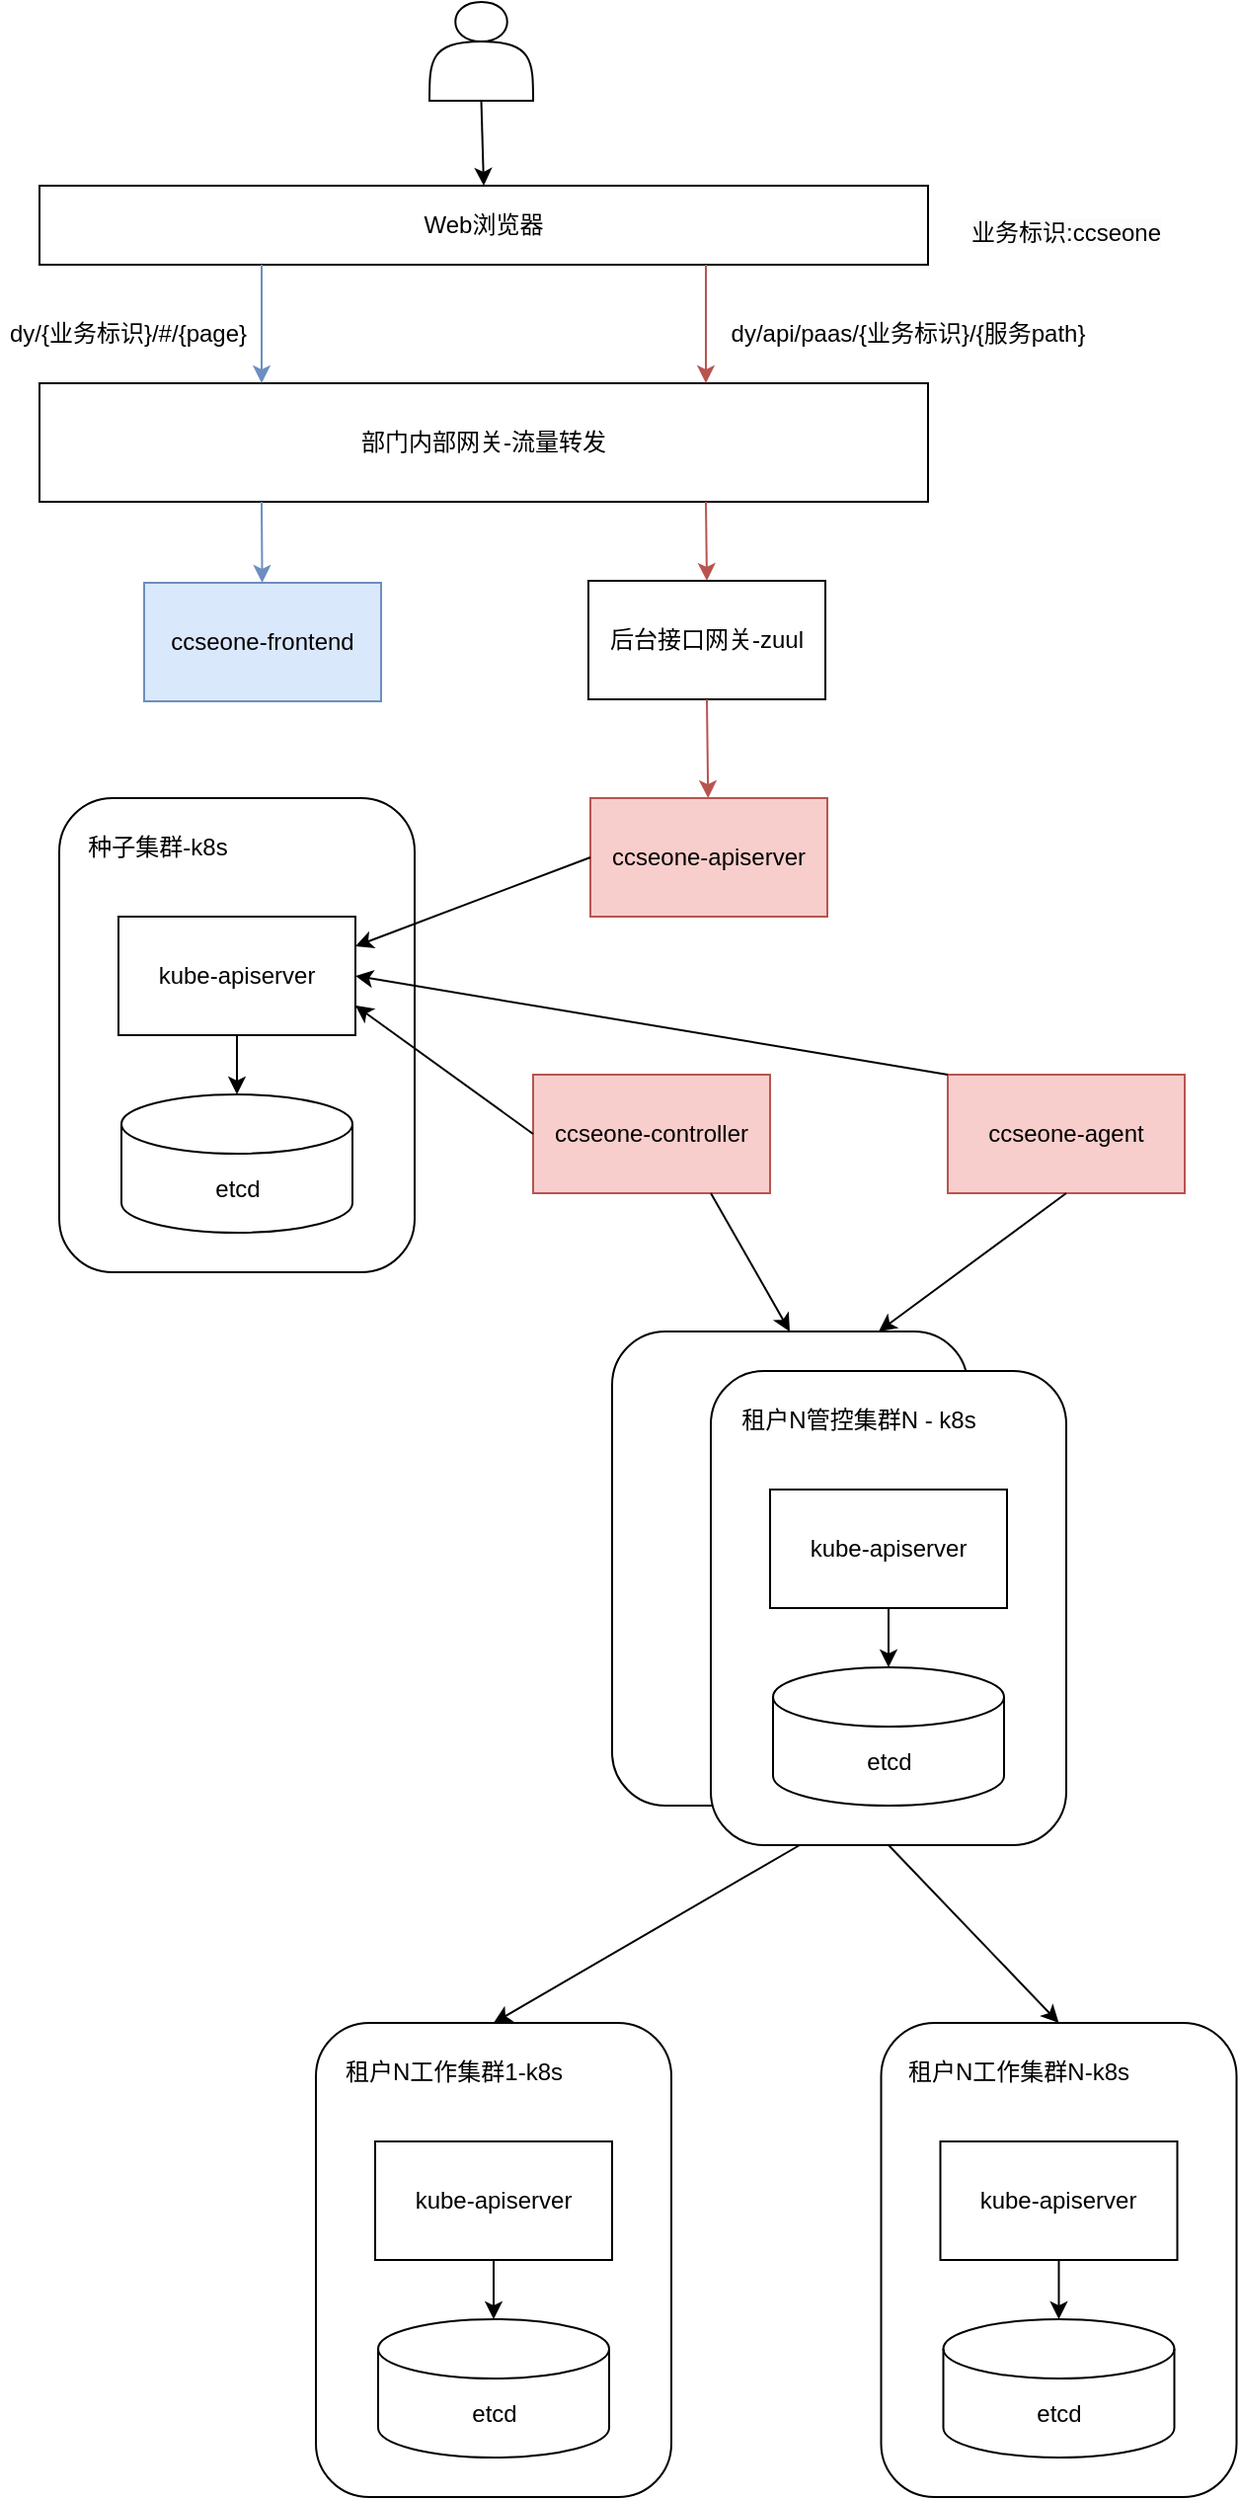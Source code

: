 <mxfile version="21.7.0" type="github">
  <diagram name="第 1 页" id="6mjsTrui0T2yqNCnwQ9Z">
    <mxGraphModel dx="1937" dy="1080" grid="1" gridSize="10" guides="1" tooltips="1" connect="1" arrows="1" fold="1" page="1" pageScale="1" pageWidth="827" pageHeight="1169" math="0" shadow="0">
      <root>
        <mxCell id="0" />
        <mxCell id="1" parent="0" />
        <mxCell id="Aq65J9v7RtVeyPqquBQ7-26" value="" style="rounded=1;whiteSpace=wrap;html=1;" vertex="1" parent="1">
          <mxGeometry x="120" y="433" width="180" height="240" as="geometry" />
        </mxCell>
        <mxCell id="Aq65J9v7RtVeyPqquBQ7-2" value="后台接口网关-zuul" style="rounded=0;whiteSpace=wrap;html=1;" vertex="1" parent="1">
          <mxGeometry x="388" y="323" width="120" height="60" as="geometry" />
        </mxCell>
        <mxCell id="Aq65J9v7RtVeyPqquBQ7-3" value="Web浏览器" style="rounded=0;whiteSpace=wrap;html=1;" vertex="1" parent="1">
          <mxGeometry x="110" y="123" width="450" height="40" as="geometry" />
        </mxCell>
        <mxCell id="Aq65J9v7RtVeyPqquBQ7-5" value="" style="shape=actor;whiteSpace=wrap;html=1;" vertex="1" parent="1">
          <mxGeometry x="307.5" y="30" width="52.5" height="50" as="geometry" />
        </mxCell>
        <mxCell id="Aq65J9v7RtVeyPqquBQ7-6" value="部门内部网关-流量转发" style="rounded=0;whiteSpace=wrap;html=1;" vertex="1" parent="1">
          <mxGeometry x="110" y="223" width="450" height="60" as="geometry" />
        </mxCell>
        <mxCell id="Aq65J9v7RtVeyPqquBQ7-7" value="" style="endArrow=classic;html=1;rounded=0;exitX=0.25;exitY=1;exitDx=0;exitDy=0;entryX=0.25;entryY=0;entryDx=0;entryDy=0;fillColor=#dae8fc;strokeColor=#6c8ebf;" edge="1" parent="1" source="Aq65J9v7RtVeyPqquBQ7-3" target="Aq65J9v7RtVeyPqquBQ7-6">
          <mxGeometry width="50" height="50" relative="1" as="geometry">
            <mxPoint x="300" y="353" as="sourcePoint" />
            <mxPoint x="350" y="303" as="targetPoint" />
          </mxGeometry>
        </mxCell>
        <mxCell id="Aq65J9v7RtVeyPqquBQ7-8" value="" style="endArrow=classic;html=1;rounded=0;exitX=0.25;exitY=1;exitDx=0;exitDy=0;fillColor=#dae8fc;strokeColor=#6c8ebf;" edge="1" parent="1" source="Aq65J9v7RtVeyPqquBQ7-6" target="Aq65J9v7RtVeyPqquBQ7-9">
          <mxGeometry width="50" height="50" relative="1" as="geometry">
            <mxPoint x="360" y="403" as="sourcePoint" />
            <mxPoint x="220" y="333" as="targetPoint" />
          </mxGeometry>
        </mxCell>
        <mxCell id="Aq65J9v7RtVeyPqquBQ7-9" value="ccseone-frontend" style="rounded=0;whiteSpace=wrap;html=1;fillColor=#dae8fc;strokeColor=#6c8ebf;" vertex="1" parent="1">
          <mxGeometry x="163" y="324" width="120" height="60" as="geometry" />
        </mxCell>
        <mxCell id="Aq65J9v7RtVeyPqquBQ7-11" value="dy/{业务标识}/#/{page}" style="text;html=1;strokeColor=none;fillColor=none;align=center;verticalAlign=middle;whiteSpace=wrap;rounded=0;" vertex="1" parent="1">
          <mxGeometry x="90" y="183" width="130" height="30" as="geometry" />
        </mxCell>
        <mxCell id="Aq65J9v7RtVeyPqquBQ7-12" value="" style="endArrow=classic;html=1;rounded=0;exitX=0.75;exitY=1;exitDx=0;exitDy=0;entryX=0.75;entryY=0;entryDx=0;entryDy=0;fillColor=#f8cecc;strokeColor=#b85450;" edge="1" parent="1" source="Aq65J9v7RtVeyPqquBQ7-3" target="Aq65J9v7RtVeyPqquBQ7-6">
          <mxGeometry width="50" height="50" relative="1" as="geometry">
            <mxPoint x="360" y="453" as="sourcePoint" />
            <mxPoint x="410" y="403" as="targetPoint" />
          </mxGeometry>
        </mxCell>
        <mxCell id="Aq65J9v7RtVeyPqquBQ7-13" value="" style="endArrow=classic;html=1;rounded=0;exitX=0.75;exitY=1;exitDx=0;exitDy=0;entryX=0.5;entryY=0;entryDx=0;entryDy=0;fillColor=#f8cecc;strokeColor=#b85450;" edge="1" parent="1" source="Aq65J9v7RtVeyPqquBQ7-6" target="Aq65J9v7RtVeyPqquBQ7-2">
          <mxGeometry width="50" height="50" relative="1" as="geometry">
            <mxPoint x="500" y="463" as="sourcePoint" />
            <mxPoint x="550" y="413" as="targetPoint" />
          </mxGeometry>
        </mxCell>
        <mxCell id="Aq65J9v7RtVeyPqquBQ7-14" value="dy/api/paas/{业务标识}/{服务path}" style="text;html=1;strokeColor=none;fillColor=none;align=center;verticalAlign=middle;whiteSpace=wrap;rounded=0;" vertex="1" parent="1">
          <mxGeometry x="450" y="183" width="200" height="30" as="geometry" />
        </mxCell>
        <mxCell id="Aq65J9v7RtVeyPqquBQ7-15" value="&lt;span style=&quot;color: rgb(0, 0, 0); font-family: Helvetica; font-size: 12px; font-style: normal; font-variant-ligatures: normal; font-variant-caps: normal; font-weight: 400; letter-spacing: normal; orphans: 2; text-align: center; text-indent: 0px; text-transform: none; widows: 2; word-spacing: 0px; -webkit-text-stroke-width: 0px; background-color: rgb(251, 251, 251); text-decoration-thickness: initial; text-decoration-style: initial; text-decoration-color: initial; float: none; display: inline !important;&quot;&gt;业务标识:ccseone&lt;/span&gt;" style="text;whiteSpace=wrap;html=1;" vertex="1" parent="1">
          <mxGeometry x="580" y="133" width="115" height="30" as="geometry" />
        </mxCell>
        <mxCell id="Aq65J9v7RtVeyPqquBQ7-16" value="ccseone-apiserver" style="rounded=0;whiteSpace=wrap;html=1;fillColor=#f8cecc;strokeColor=#b85450;" vertex="1" parent="1">
          <mxGeometry x="389" y="433" width="120" height="60" as="geometry" />
        </mxCell>
        <mxCell id="Aq65J9v7RtVeyPqquBQ7-17" value="" style="endArrow=classic;html=1;rounded=0;exitX=0.5;exitY=1;exitDx=0;exitDy=0;fillColor=#f8cecc;strokeColor=#b85450;" edge="1" parent="1" source="Aq65J9v7RtVeyPqquBQ7-2" target="Aq65J9v7RtVeyPqquBQ7-16">
          <mxGeometry width="50" height="50" relative="1" as="geometry">
            <mxPoint x="570" y="603" as="sourcePoint" />
            <mxPoint x="620" y="553" as="targetPoint" />
          </mxGeometry>
        </mxCell>
        <mxCell id="Aq65J9v7RtVeyPqquBQ7-20" value="kube-apiserver" style="rounded=0;whiteSpace=wrap;html=1;" vertex="1" parent="1">
          <mxGeometry x="150" y="493" width="120" height="60" as="geometry" />
        </mxCell>
        <mxCell id="Aq65J9v7RtVeyPqquBQ7-23" value="etcd" style="shape=cylinder3;whiteSpace=wrap;html=1;boundedLbl=1;backgroundOutline=1;size=15;" vertex="1" parent="1">
          <mxGeometry x="151.5" y="583" width="117" height="70" as="geometry" />
        </mxCell>
        <mxCell id="Aq65J9v7RtVeyPqquBQ7-24" value="" style="endArrow=classic;html=1;rounded=0;exitX=0.5;exitY=1;exitDx=0;exitDy=0;" edge="1" parent="1" source="Aq65J9v7RtVeyPqquBQ7-20" target="Aq65J9v7RtVeyPqquBQ7-23">
          <mxGeometry width="50" height="50" relative="1" as="geometry">
            <mxPoint x="380" y="693" as="sourcePoint" />
            <mxPoint x="430" y="643" as="targetPoint" />
          </mxGeometry>
        </mxCell>
        <mxCell id="Aq65J9v7RtVeyPqquBQ7-27" value="种子集群-k8s" style="text;html=1;strokeColor=none;fillColor=none;align=center;verticalAlign=middle;whiteSpace=wrap;rounded=0;" vertex="1" parent="1">
          <mxGeometry x="130" y="443" width="80" height="30" as="geometry" />
        </mxCell>
        <mxCell id="Aq65J9v7RtVeyPqquBQ7-28" value="" style="endArrow=classic;html=1;rounded=0;exitX=0;exitY=0.5;exitDx=0;exitDy=0;entryX=1;entryY=0.25;entryDx=0;entryDy=0;" edge="1" parent="1" source="Aq65J9v7RtVeyPqquBQ7-16" target="Aq65J9v7RtVeyPqquBQ7-20">
          <mxGeometry width="50" height="50" relative="1" as="geometry">
            <mxPoint x="410" y="713" as="sourcePoint" />
            <mxPoint x="460" y="663" as="targetPoint" />
          </mxGeometry>
        </mxCell>
        <mxCell id="Aq65J9v7RtVeyPqquBQ7-29" value="ccseone-controller" style="rounded=0;whiteSpace=wrap;html=1;fillColor=#f8cecc;strokeColor=#b85450;" vertex="1" parent="1">
          <mxGeometry x="360" y="573" width="120" height="60" as="geometry" />
        </mxCell>
        <mxCell id="Aq65J9v7RtVeyPqquBQ7-30" value="ccseone-agent" style="rounded=0;whiteSpace=wrap;html=1;fillColor=#f8cecc;strokeColor=#b85450;" vertex="1" parent="1">
          <mxGeometry x="570" y="573" width="120" height="60" as="geometry" />
        </mxCell>
        <mxCell id="Aq65J9v7RtVeyPqquBQ7-31" value="" style="endArrow=classic;html=1;rounded=0;exitX=0;exitY=0.5;exitDx=0;exitDy=0;entryX=1;entryY=0.75;entryDx=0;entryDy=0;" edge="1" parent="1" source="Aq65J9v7RtVeyPqquBQ7-29" target="Aq65J9v7RtVeyPqquBQ7-20">
          <mxGeometry width="50" height="50" relative="1" as="geometry">
            <mxPoint x="460" y="803" as="sourcePoint" />
            <mxPoint x="510" y="753" as="targetPoint" />
          </mxGeometry>
        </mxCell>
        <mxCell id="Aq65J9v7RtVeyPqquBQ7-32" value="" style="endArrow=classic;html=1;rounded=0;entryX=1;entryY=0.5;entryDx=0;entryDy=0;exitX=0;exitY=0;exitDx=0;exitDy=0;" edge="1" parent="1" source="Aq65J9v7RtVeyPqquBQ7-30" target="Aq65J9v7RtVeyPqquBQ7-20">
          <mxGeometry width="50" height="50" relative="1" as="geometry">
            <mxPoint x="670" y="773" as="sourcePoint" />
            <mxPoint x="720" y="723" as="targetPoint" />
          </mxGeometry>
        </mxCell>
        <mxCell id="Aq65J9v7RtVeyPqquBQ7-43" value="" style="endArrow=classic;html=1;rounded=0;exitX=0.75;exitY=1;exitDx=0;exitDy=0;entryX=0.5;entryY=0;entryDx=0;entryDy=0;" edge="1" parent="1" source="Aq65J9v7RtVeyPqquBQ7-29" target="Aq65J9v7RtVeyPqquBQ7-41">
          <mxGeometry width="50" height="50" relative="1" as="geometry">
            <mxPoint x="670" y="973" as="sourcePoint" />
            <mxPoint x="720" y="923" as="targetPoint" />
          </mxGeometry>
        </mxCell>
        <mxCell id="Aq65J9v7RtVeyPqquBQ7-44" value="" style="endArrow=classic;html=1;rounded=0;exitX=0.5;exitY=1;exitDx=0;exitDy=0;entryX=0.75;entryY=0;entryDx=0;entryDy=0;" edge="1" parent="1" source="Aq65J9v7RtVeyPqquBQ7-30" target="Aq65J9v7RtVeyPqquBQ7-41">
          <mxGeometry width="50" height="50" relative="1" as="geometry">
            <mxPoint x="690" y="853" as="sourcePoint" />
            <mxPoint x="740" y="803" as="targetPoint" />
          </mxGeometry>
        </mxCell>
        <mxCell id="Aq65J9v7RtVeyPqquBQ7-55" value="" style="endArrow=classic;html=1;rounded=0;exitX=0.5;exitY=1;exitDx=0;exitDy=0;entryX=0.5;entryY=0;entryDx=0;entryDy=0;" edge="1" parent="1" source="Aq65J9v7RtVeyPqquBQ7-5" target="Aq65J9v7RtVeyPqquBQ7-3">
          <mxGeometry width="50" height="50" relative="1" as="geometry">
            <mxPoint x="950" y="123" as="sourcePoint" />
            <mxPoint x="1000" y="73" as="targetPoint" />
          </mxGeometry>
        </mxCell>
        <mxCell id="Aq65J9v7RtVeyPqquBQ7-56" value="" style="endArrow=classic;html=1;rounded=0;exitX=0.25;exitY=1;exitDx=0;exitDy=0;entryX=0.5;entryY=0;entryDx=0;entryDy=0;" edge="1" parent="1" source="Aq65J9v7RtVeyPqquBQ7-35" target="Aq65J9v7RtVeyPqquBQ7-45">
          <mxGeometry width="50" height="50" relative="1" as="geometry">
            <mxPoint x="540" y="1423" as="sourcePoint" />
            <mxPoint x="590" y="1373" as="targetPoint" />
          </mxGeometry>
        </mxCell>
        <mxCell id="Aq65J9v7RtVeyPqquBQ7-57" value="" style="endArrow=classic;html=1;rounded=0;exitX=0.5;exitY=1;exitDx=0;exitDy=0;entryX=0.5;entryY=0;entryDx=0;entryDy=0;" edge="1" parent="1" source="Aq65J9v7RtVeyPqquBQ7-35" target="Aq65J9v7RtVeyPqquBQ7-50">
          <mxGeometry width="50" height="50" relative="1" as="geometry">
            <mxPoint x="530" y="1423" as="sourcePoint" />
            <mxPoint x="580" y="1373" as="targetPoint" />
          </mxGeometry>
        </mxCell>
        <mxCell id="Aq65J9v7RtVeyPqquBQ7-58" value="" style="group" vertex="1" connectable="0" parent="1">
          <mxGeometry x="536.25" y="1053" width="180" height="240" as="geometry" />
        </mxCell>
        <mxCell id="Aq65J9v7RtVeyPqquBQ7-50" value="" style="rounded=1;whiteSpace=wrap;html=1;" vertex="1" parent="Aq65J9v7RtVeyPqquBQ7-58">
          <mxGeometry width="180" height="240" as="geometry" />
        </mxCell>
        <mxCell id="Aq65J9v7RtVeyPqquBQ7-51" value="kube-apiserver" style="rounded=0;whiteSpace=wrap;html=1;" vertex="1" parent="Aq65J9v7RtVeyPqquBQ7-58">
          <mxGeometry x="30" y="60" width="120" height="60" as="geometry" />
        </mxCell>
        <mxCell id="Aq65J9v7RtVeyPqquBQ7-52" value="etcd" style="shape=cylinder3;whiteSpace=wrap;html=1;boundedLbl=1;backgroundOutline=1;size=15;" vertex="1" parent="Aq65J9v7RtVeyPqquBQ7-58">
          <mxGeometry x="31.5" y="150" width="117" height="70" as="geometry" />
        </mxCell>
        <mxCell id="Aq65J9v7RtVeyPqquBQ7-53" value="" style="endArrow=classic;html=1;rounded=0;exitX=0.5;exitY=1;exitDx=0;exitDy=0;" edge="1" source="Aq65J9v7RtVeyPqquBQ7-51" target="Aq65J9v7RtVeyPqquBQ7-52" parent="Aq65J9v7RtVeyPqquBQ7-58">
          <mxGeometry width="50" height="50" relative="1" as="geometry">
            <mxPoint x="260" y="260" as="sourcePoint" />
            <mxPoint x="310" y="210" as="targetPoint" />
          </mxGeometry>
        </mxCell>
        <mxCell id="Aq65J9v7RtVeyPqquBQ7-54" value="租户N工作集群N-k8s" style="text;html=1;strokeColor=none;fillColor=none;align=center;verticalAlign=middle;whiteSpace=wrap;rounded=0;" vertex="1" parent="Aq65J9v7RtVeyPqquBQ7-58">
          <mxGeometry x="10" y="10" width="120" height="30" as="geometry" />
        </mxCell>
        <mxCell id="Aq65J9v7RtVeyPqquBQ7-59" value="" style="group" vertex="1" connectable="0" parent="1">
          <mxGeometry x="250" y="1053" width="180" height="240" as="geometry" />
        </mxCell>
        <mxCell id="Aq65J9v7RtVeyPqquBQ7-45" value="" style="rounded=1;whiteSpace=wrap;html=1;" vertex="1" parent="Aq65J9v7RtVeyPqquBQ7-59">
          <mxGeometry width="180" height="240" as="geometry" />
        </mxCell>
        <mxCell id="Aq65J9v7RtVeyPqquBQ7-46" value="kube-apiserver" style="rounded=0;whiteSpace=wrap;html=1;" vertex="1" parent="Aq65J9v7RtVeyPqquBQ7-59">
          <mxGeometry x="30" y="60" width="120" height="60" as="geometry" />
        </mxCell>
        <mxCell id="Aq65J9v7RtVeyPqquBQ7-47" value="etcd" style="shape=cylinder3;whiteSpace=wrap;html=1;boundedLbl=1;backgroundOutline=1;size=15;" vertex="1" parent="Aq65J9v7RtVeyPqquBQ7-59">
          <mxGeometry x="31.5" y="150" width="117" height="70" as="geometry" />
        </mxCell>
        <mxCell id="Aq65J9v7RtVeyPqquBQ7-48" value="" style="endArrow=classic;html=1;rounded=0;exitX=0.5;exitY=1;exitDx=0;exitDy=0;" edge="1" source="Aq65J9v7RtVeyPqquBQ7-46" target="Aq65J9v7RtVeyPqquBQ7-47" parent="Aq65J9v7RtVeyPqquBQ7-59">
          <mxGeometry width="50" height="50" relative="1" as="geometry">
            <mxPoint x="260" y="260" as="sourcePoint" />
            <mxPoint x="310" y="210" as="targetPoint" />
          </mxGeometry>
        </mxCell>
        <mxCell id="Aq65J9v7RtVeyPqquBQ7-49" value="租户N工作集群1-k8s" style="text;html=1;strokeColor=none;fillColor=none;align=center;verticalAlign=middle;whiteSpace=wrap;rounded=0;" vertex="1" parent="Aq65J9v7RtVeyPqquBQ7-59">
          <mxGeometry x="10" y="10" width="120" height="30" as="geometry" />
        </mxCell>
        <mxCell id="Aq65J9v7RtVeyPqquBQ7-60" value="" style="group" vertex="1" connectable="0" parent="1">
          <mxGeometry x="400" y="703" width="230" height="260" as="geometry" />
        </mxCell>
        <mxCell id="Aq65J9v7RtVeyPqquBQ7-41" value="" style="rounded=1;whiteSpace=wrap;html=1;" vertex="1" parent="Aq65J9v7RtVeyPqquBQ7-60">
          <mxGeometry width="180" height="240" as="geometry" />
        </mxCell>
        <mxCell id="Aq65J9v7RtVeyPqquBQ7-35" value="" style="rounded=1;whiteSpace=wrap;html=1;" vertex="1" parent="Aq65J9v7RtVeyPqquBQ7-60">
          <mxGeometry x="50" y="20" width="180" height="240" as="geometry" />
        </mxCell>
        <mxCell id="Aq65J9v7RtVeyPqquBQ7-36" value="kube-apiserver" style="rounded=0;whiteSpace=wrap;html=1;" vertex="1" parent="Aq65J9v7RtVeyPqquBQ7-60">
          <mxGeometry x="80" y="80" width="120" height="60" as="geometry" />
        </mxCell>
        <mxCell id="Aq65J9v7RtVeyPqquBQ7-37" value="etcd" style="shape=cylinder3;whiteSpace=wrap;html=1;boundedLbl=1;backgroundOutline=1;size=15;" vertex="1" parent="Aq65J9v7RtVeyPqquBQ7-60">
          <mxGeometry x="81.5" y="170" width="117" height="70" as="geometry" />
        </mxCell>
        <mxCell id="Aq65J9v7RtVeyPqquBQ7-38" value="" style="endArrow=classic;html=1;rounded=0;exitX=0.5;exitY=1;exitDx=0;exitDy=0;" edge="1" source="Aq65J9v7RtVeyPqquBQ7-36" target="Aq65J9v7RtVeyPqquBQ7-37" parent="Aq65J9v7RtVeyPqquBQ7-60">
          <mxGeometry width="50" height="50" relative="1" as="geometry">
            <mxPoint x="310" y="280" as="sourcePoint" />
            <mxPoint x="360" y="230" as="targetPoint" />
          </mxGeometry>
        </mxCell>
        <mxCell id="Aq65J9v7RtVeyPqquBQ7-39" value="租户N管控集群N - k8s" style="text;html=1;strokeColor=none;fillColor=none;align=center;verticalAlign=middle;whiteSpace=wrap;rounded=0;" vertex="1" parent="Aq65J9v7RtVeyPqquBQ7-60">
          <mxGeometry x="60" y="30" width="130" height="30" as="geometry" />
        </mxCell>
      </root>
    </mxGraphModel>
  </diagram>
</mxfile>
